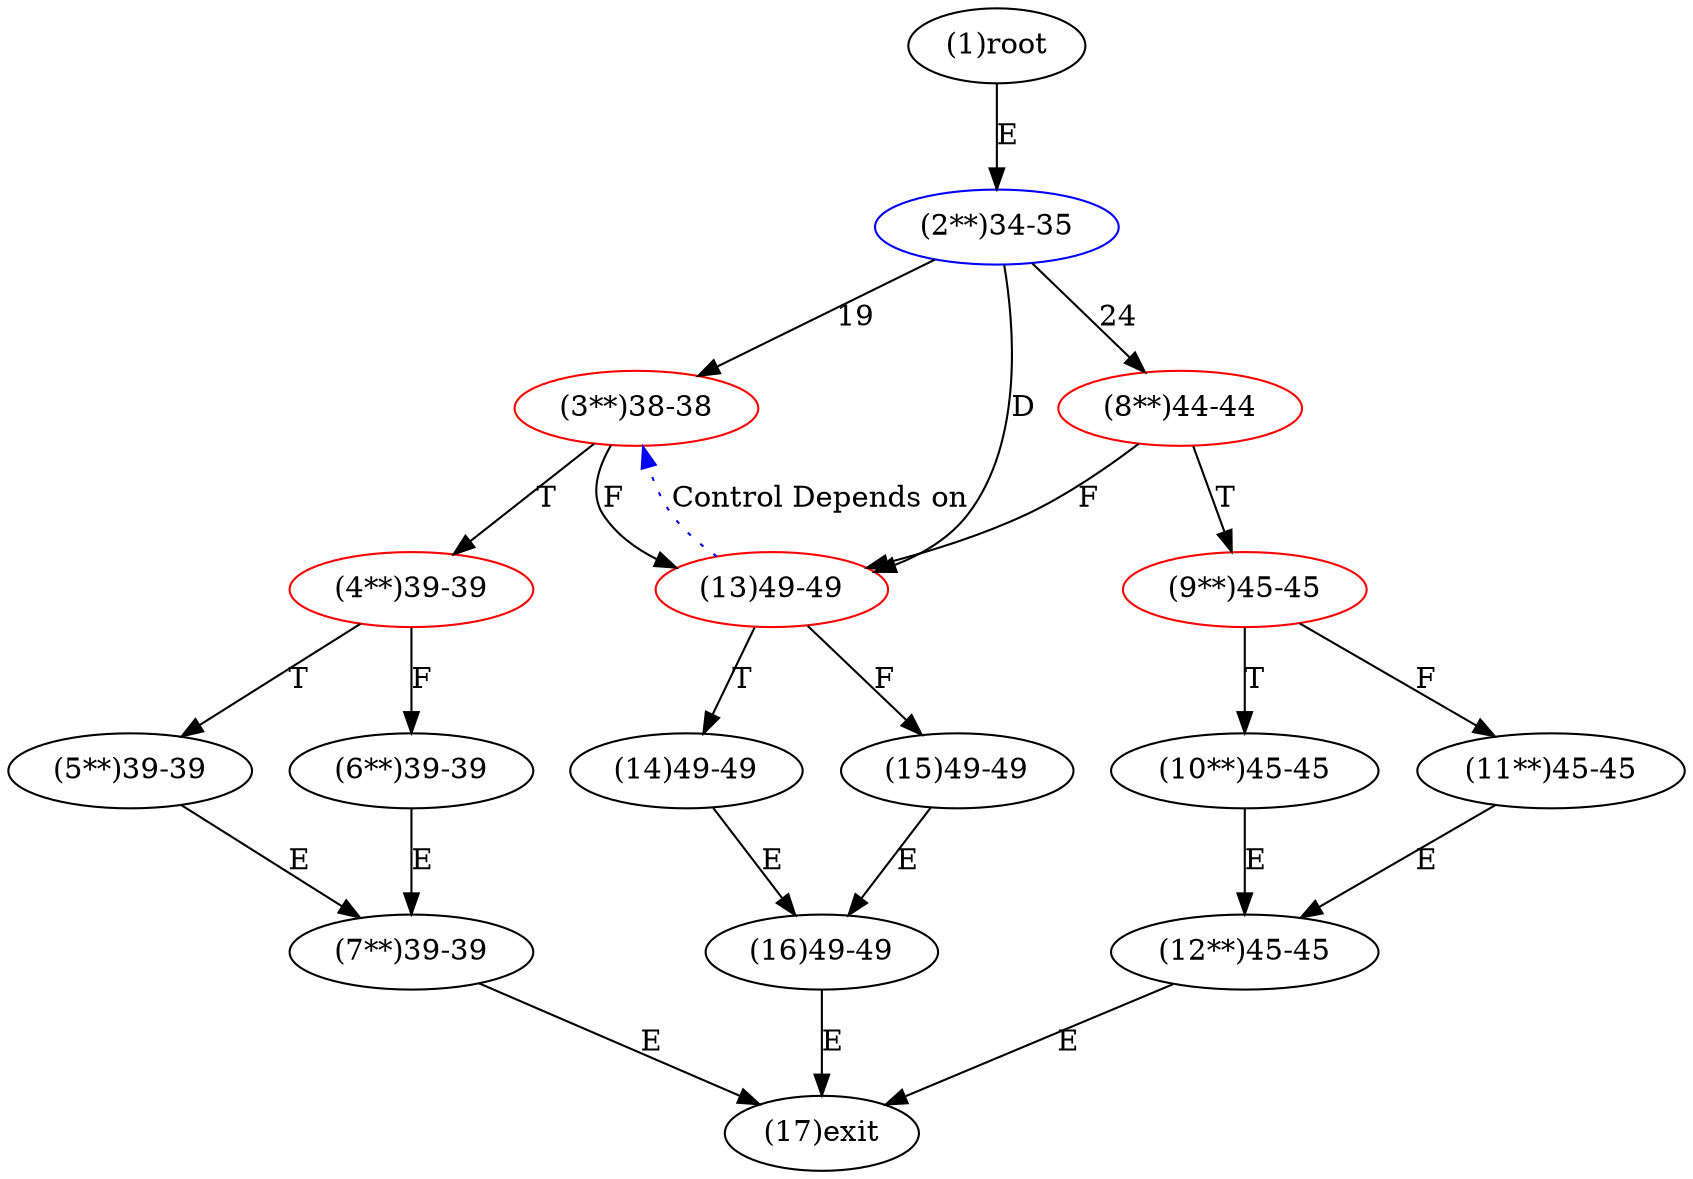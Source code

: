 digraph "" { 
1[ label="(1)root"];
2[ label="(2**)34-35",color=blue];
3[ label="(3**)38-38",color=red];
4[ label="(4**)39-39",color=red];
5[ label="(5**)39-39"];
6[ label="(6**)39-39"];
7[ label="(7**)39-39"];
8[ label="(8**)44-44",color=red];
9[ label="(9**)45-45",color=red];
10[ label="(10**)45-45"];
11[ label="(11**)45-45"];
12[ label="(12**)45-45"];
13[ label="(13)49-49",color=red];
14[ label="(14)49-49"];
15[ label="(15)49-49"];
17[ label="(17)exit"];
16[ label="(16)49-49"];
1->2[ label="E"];
2->3[ label="19"];
2->8[ label="24"];
2->13[ label="D"];
3->13[ label="F"];
3->4[ label="T"];
4->6[ label="F"];
4->5[ label="T"];
5->7[ label="E"];
6->7[ label="E"];
7->17[ label="E"];
8->13[ label="F"];
8->9[ label="T"];
9->11[ label="F"];
9->10[ label="T"];
10->12[ label="E"];
11->12[ label="E"];
12->17[ label="E"];
13->15[ label="F"];
13->14[ label="T"];
14->16[ label="E"];
15->16[ label="E"];
16->17[ label="E"];
13->3[ color="blue" label="Control Depends on" style = dotted ];
}